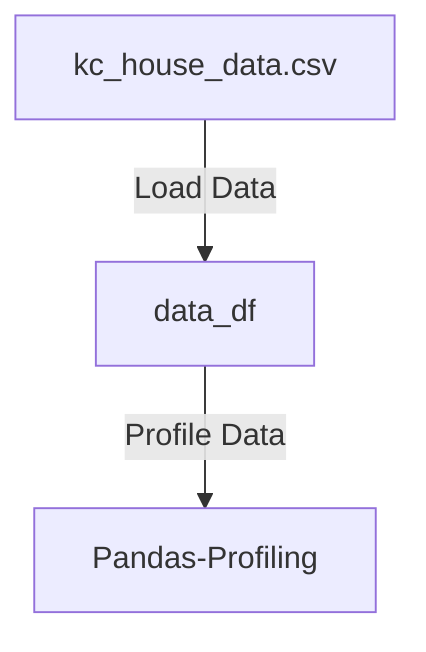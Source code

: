 %% The data source node represents the CSV file used in the analysis
flowchart TD
    A["kc_house_data.csv"] -->|Load Data| B["data_df"]

    %% The data_df node represents the DataFrame that holds the dataset
    B -->|Profile Data| C["Pandas-Profiling"]
    
    %% The Pandas-Profiling node represents the generation of a profiling report
    C